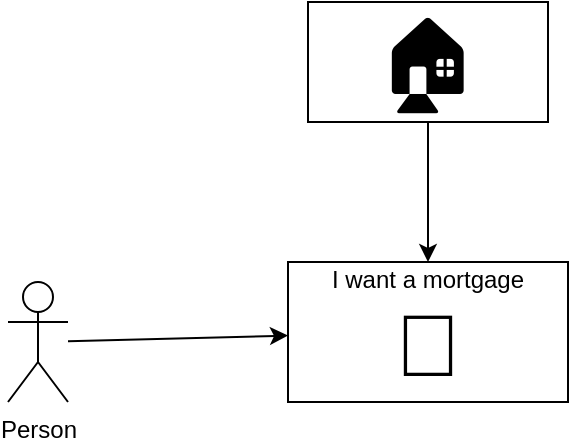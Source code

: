 <mxfile>
    <diagram id="tYWiAvIynMRdiIZQPLyk" name="Page-1">
        <mxGraphModel dx="1194" dy="826" grid="1" gridSize="10" guides="1" tooltips="1" connect="1" arrows="1" fold="1" page="1" pageScale="1" pageWidth="850" pageHeight="1100" math="0" shadow="0">
            <root>
                <mxCell id="0"/>
                <mxCell id="1" parent="0"/>
                <mxCell id="2" value="I want a mortgage&lt;div&gt;&lt;font style=&quot;font-size: 44px;&quot;&gt;💸&lt;/font&gt;&lt;/div&gt;" style="rounded=0;whiteSpace=wrap;html=1;" parent="1" vertex="1">
                    <mxGeometry x="180" y="150" width="140" height="70" as="geometry"/>
                </mxCell>
                <mxCell id="8" style="edgeStyle=none;html=1;" edge="1" parent="1" source="3" target="2">
                    <mxGeometry relative="1" as="geometry"/>
                </mxCell>
                <mxCell id="3" value="Person" style="shape=umlActor;verticalLabelPosition=bottom;verticalAlign=top;html=1;outlineConnect=0;" parent="1" vertex="1">
                    <mxGeometry x="40" y="160" width="30" height="60" as="geometry"/>
                </mxCell>
                <mxCell id="9" style="edgeStyle=none;html=1;" edge="1" parent="1" source="7" target="2">
                    <mxGeometry relative="1" as="geometry"/>
                </mxCell>
                <mxCell id="7" value="&lt;font style=&quot;font-size: 46px;&quot;&gt;🏠&lt;/font&gt;" style="rounded=0;whiteSpace=wrap;html=1;" vertex="1" parent="1">
                    <mxGeometry x="190" y="20" width="120" height="60" as="geometry"/>
                </mxCell>
            </root>
        </mxGraphModel>
    </diagram>
</mxfile>